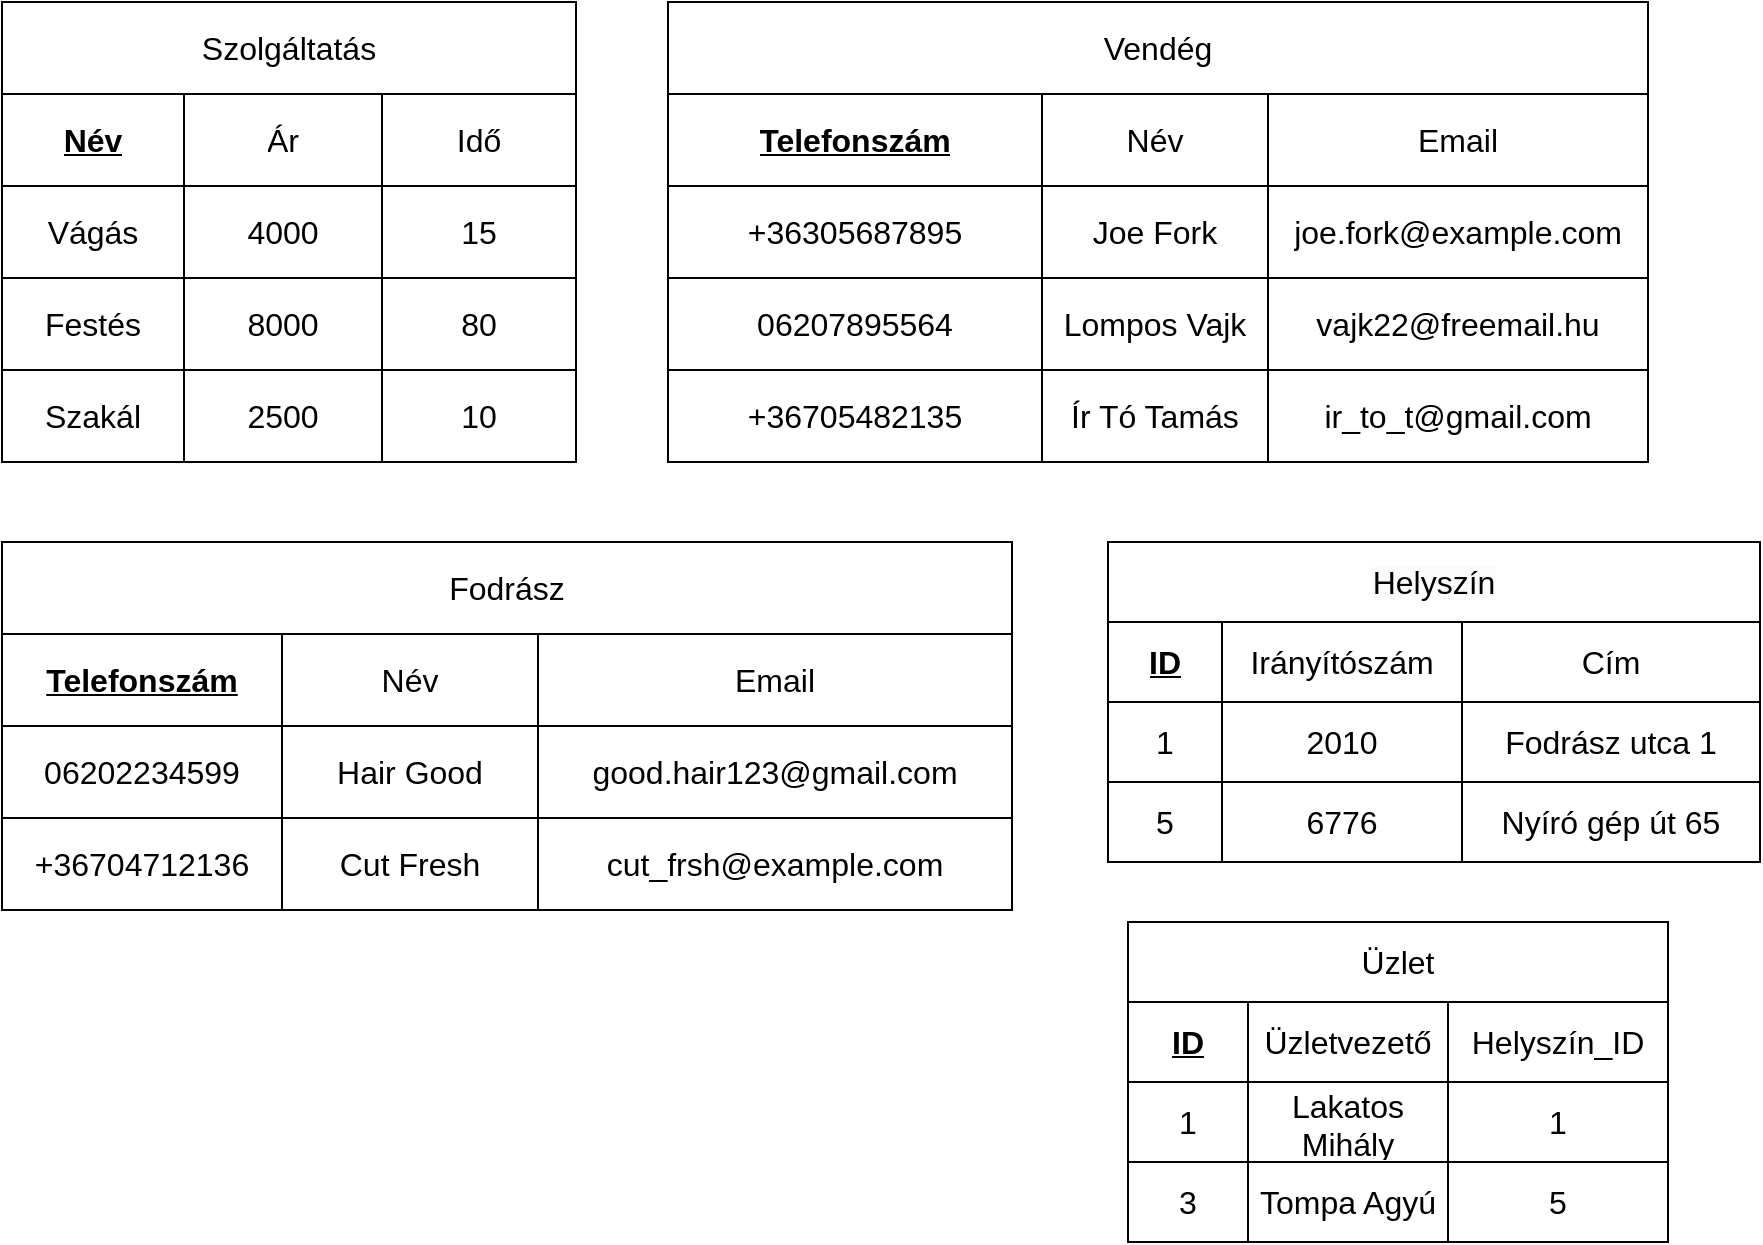 <mxfile version="24.0.1" type="device">
  <diagram name="1 oldal" id="RczQ_-MfBUpRN6ed8_ty">
    <mxGraphModel dx="1434" dy="780" grid="1" gridSize="10" guides="1" tooltips="1" connect="1" arrows="1" fold="1" page="1" pageScale="1" pageWidth="827" pageHeight="1169" math="0" shadow="0">
      <root>
        <mxCell id="0" />
        <mxCell id="1" parent="0" />
        <mxCell id="nFJQ3c0mDCB8GgsZPJFD-1" value="" style="shape=table;startSize=0;container=1;collapsible=0;childLayout=tableLayout;fontSize=16;" vertex="1" parent="1">
          <mxGeometry x="37" y="50" width="287" height="230" as="geometry" />
        </mxCell>
        <mxCell id="nFJQ3c0mDCB8GgsZPJFD-2" value="" style="shape=tableRow;horizontal=0;startSize=0;swimlaneHead=0;swimlaneBody=0;strokeColor=inherit;top=0;left=0;bottom=0;right=0;collapsible=0;dropTarget=0;fillColor=none;points=[[0,0.5],[1,0.5]];portConstraint=eastwest;fontSize=16;" vertex="1" parent="nFJQ3c0mDCB8GgsZPJFD-1">
          <mxGeometry width="287" height="46" as="geometry" />
        </mxCell>
        <mxCell id="nFJQ3c0mDCB8GgsZPJFD-3" value="Szolgáltatás" style="shape=partialRectangle;html=1;whiteSpace=wrap;connectable=0;strokeColor=inherit;overflow=hidden;fillColor=none;top=0;left=0;bottom=0;right=0;pointerEvents=1;fontSize=16;rowspan=1;colspan=3;" vertex="1" parent="nFJQ3c0mDCB8GgsZPJFD-2">
          <mxGeometry width="287" height="46" as="geometry">
            <mxRectangle width="91" height="46" as="alternateBounds" />
          </mxGeometry>
        </mxCell>
        <mxCell id="nFJQ3c0mDCB8GgsZPJFD-4" value="" style="shape=partialRectangle;html=1;whiteSpace=wrap;connectable=0;strokeColor=inherit;overflow=hidden;fillColor=none;top=0;left=0;bottom=0;right=0;pointerEvents=1;fontSize=16;" vertex="1" visible="0" parent="nFJQ3c0mDCB8GgsZPJFD-2">
          <mxGeometry x="91" width="99" height="46" as="geometry">
            <mxRectangle width="99" height="46" as="alternateBounds" />
          </mxGeometry>
        </mxCell>
        <mxCell id="nFJQ3c0mDCB8GgsZPJFD-5" value="" style="shape=partialRectangle;html=1;whiteSpace=wrap;connectable=0;strokeColor=inherit;overflow=hidden;fillColor=none;top=0;left=0;bottom=0;right=0;pointerEvents=1;fontSize=16;" vertex="1" visible="0" parent="nFJQ3c0mDCB8GgsZPJFD-2">
          <mxGeometry x="190" width="97" height="46" as="geometry">
            <mxRectangle width="97" height="46" as="alternateBounds" />
          </mxGeometry>
        </mxCell>
        <mxCell id="nFJQ3c0mDCB8GgsZPJFD-9" value="" style="shape=tableRow;horizontal=0;startSize=0;swimlaneHead=0;swimlaneBody=0;strokeColor=inherit;top=0;left=0;bottom=0;right=0;collapsible=0;dropTarget=0;fillColor=none;points=[[0,0.5],[1,0.5]];portConstraint=eastwest;fontSize=16;" vertex="1" parent="nFJQ3c0mDCB8GgsZPJFD-1">
          <mxGeometry y="46" width="287" height="46" as="geometry" />
        </mxCell>
        <mxCell id="nFJQ3c0mDCB8GgsZPJFD-10" value="&lt;b&gt;&lt;u&gt;Név&lt;/u&gt;&lt;/b&gt;" style="shape=partialRectangle;html=1;whiteSpace=wrap;connectable=0;strokeColor=inherit;overflow=hidden;fillColor=none;top=0;left=0;bottom=0;right=0;pointerEvents=1;fontSize=16;" vertex="1" parent="nFJQ3c0mDCB8GgsZPJFD-9">
          <mxGeometry width="91" height="46" as="geometry">
            <mxRectangle width="91" height="46" as="alternateBounds" />
          </mxGeometry>
        </mxCell>
        <mxCell id="nFJQ3c0mDCB8GgsZPJFD-11" value="Ár" style="shape=partialRectangle;html=1;whiteSpace=wrap;connectable=0;strokeColor=inherit;overflow=hidden;fillColor=none;top=0;left=0;bottom=0;right=0;pointerEvents=1;fontSize=16;" vertex="1" parent="nFJQ3c0mDCB8GgsZPJFD-9">
          <mxGeometry x="91" width="99" height="46" as="geometry">
            <mxRectangle width="99" height="46" as="alternateBounds" />
          </mxGeometry>
        </mxCell>
        <mxCell id="nFJQ3c0mDCB8GgsZPJFD-12" value="Idő" style="shape=partialRectangle;html=1;whiteSpace=wrap;connectable=0;strokeColor=inherit;overflow=hidden;fillColor=none;top=0;left=0;bottom=0;right=0;pointerEvents=1;fontSize=16;" vertex="1" parent="nFJQ3c0mDCB8GgsZPJFD-9">
          <mxGeometry x="190" width="97" height="46" as="geometry">
            <mxRectangle width="97" height="46" as="alternateBounds" />
          </mxGeometry>
        </mxCell>
        <mxCell id="nFJQ3c0mDCB8GgsZPJFD-16" value="" style="shape=tableRow;horizontal=0;startSize=0;swimlaneHead=0;swimlaneBody=0;strokeColor=inherit;top=0;left=0;bottom=0;right=0;collapsible=0;dropTarget=0;fillColor=none;points=[[0,0.5],[1,0.5]];portConstraint=eastwest;fontSize=16;" vertex="1" parent="nFJQ3c0mDCB8GgsZPJFD-1">
          <mxGeometry y="92" width="287" height="46" as="geometry" />
        </mxCell>
        <mxCell id="nFJQ3c0mDCB8GgsZPJFD-17" value="Vágás" style="shape=partialRectangle;html=1;whiteSpace=wrap;connectable=0;strokeColor=inherit;overflow=hidden;fillColor=none;top=0;left=0;bottom=0;right=0;pointerEvents=1;fontSize=16;" vertex="1" parent="nFJQ3c0mDCB8GgsZPJFD-16">
          <mxGeometry width="91" height="46" as="geometry">
            <mxRectangle width="91" height="46" as="alternateBounds" />
          </mxGeometry>
        </mxCell>
        <mxCell id="nFJQ3c0mDCB8GgsZPJFD-18" value="4000" style="shape=partialRectangle;html=1;whiteSpace=wrap;connectable=0;strokeColor=inherit;overflow=hidden;fillColor=none;top=0;left=0;bottom=0;right=0;pointerEvents=1;fontSize=16;" vertex="1" parent="nFJQ3c0mDCB8GgsZPJFD-16">
          <mxGeometry x="91" width="99" height="46" as="geometry">
            <mxRectangle width="99" height="46" as="alternateBounds" />
          </mxGeometry>
        </mxCell>
        <mxCell id="nFJQ3c0mDCB8GgsZPJFD-19" value="15" style="shape=partialRectangle;html=1;whiteSpace=wrap;connectable=0;strokeColor=inherit;overflow=hidden;fillColor=none;top=0;left=0;bottom=0;right=0;pointerEvents=1;fontSize=16;" vertex="1" parent="nFJQ3c0mDCB8GgsZPJFD-16">
          <mxGeometry x="190" width="97" height="46" as="geometry">
            <mxRectangle width="97" height="46" as="alternateBounds" />
          </mxGeometry>
        </mxCell>
        <mxCell id="nFJQ3c0mDCB8GgsZPJFD-23" style="shape=tableRow;horizontal=0;startSize=0;swimlaneHead=0;swimlaneBody=0;strokeColor=inherit;top=0;left=0;bottom=0;right=0;collapsible=0;dropTarget=0;fillColor=none;points=[[0,0.5],[1,0.5]];portConstraint=eastwest;fontSize=16;" vertex="1" parent="nFJQ3c0mDCB8GgsZPJFD-1">
          <mxGeometry y="138" width="287" height="46" as="geometry" />
        </mxCell>
        <mxCell id="nFJQ3c0mDCB8GgsZPJFD-24" value="Festés" style="shape=partialRectangle;html=1;whiteSpace=wrap;connectable=0;strokeColor=inherit;overflow=hidden;fillColor=none;top=0;left=0;bottom=0;right=0;pointerEvents=1;fontSize=16;" vertex="1" parent="nFJQ3c0mDCB8GgsZPJFD-23">
          <mxGeometry width="91" height="46" as="geometry">
            <mxRectangle width="91" height="46" as="alternateBounds" />
          </mxGeometry>
        </mxCell>
        <mxCell id="nFJQ3c0mDCB8GgsZPJFD-25" value="8000" style="shape=partialRectangle;html=1;whiteSpace=wrap;connectable=0;strokeColor=inherit;overflow=hidden;fillColor=none;top=0;left=0;bottom=0;right=0;pointerEvents=1;fontSize=16;" vertex="1" parent="nFJQ3c0mDCB8GgsZPJFD-23">
          <mxGeometry x="91" width="99" height="46" as="geometry">
            <mxRectangle width="99" height="46" as="alternateBounds" />
          </mxGeometry>
        </mxCell>
        <mxCell id="nFJQ3c0mDCB8GgsZPJFD-26" value="80" style="shape=partialRectangle;html=1;whiteSpace=wrap;connectable=0;strokeColor=inherit;overflow=hidden;fillColor=none;top=0;left=0;bottom=0;right=0;pointerEvents=1;fontSize=16;" vertex="1" parent="nFJQ3c0mDCB8GgsZPJFD-23">
          <mxGeometry x="190" width="97" height="46" as="geometry">
            <mxRectangle width="97" height="46" as="alternateBounds" />
          </mxGeometry>
        </mxCell>
        <mxCell id="nFJQ3c0mDCB8GgsZPJFD-30" style="shape=tableRow;horizontal=0;startSize=0;swimlaneHead=0;swimlaneBody=0;strokeColor=inherit;top=0;left=0;bottom=0;right=0;collapsible=0;dropTarget=0;fillColor=none;points=[[0,0.5],[1,0.5]];portConstraint=eastwest;fontSize=16;" vertex="1" parent="nFJQ3c0mDCB8GgsZPJFD-1">
          <mxGeometry y="184" width="287" height="46" as="geometry" />
        </mxCell>
        <mxCell id="nFJQ3c0mDCB8GgsZPJFD-31" value="Szakál" style="shape=partialRectangle;html=1;whiteSpace=wrap;connectable=0;strokeColor=inherit;overflow=hidden;fillColor=none;top=0;left=0;bottom=0;right=0;pointerEvents=1;fontSize=16;" vertex="1" parent="nFJQ3c0mDCB8GgsZPJFD-30">
          <mxGeometry width="91" height="46" as="geometry">
            <mxRectangle width="91" height="46" as="alternateBounds" />
          </mxGeometry>
        </mxCell>
        <mxCell id="nFJQ3c0mDCB8GgsZPJFD-32" value="2500" style="shape=partialRectangle;html=1;whiteSpace=wrap;connectable=0;strokeColor=inherit;overflow=hidden;fillColor=none;top=0;left=0;bottom=0;right=0;pointerEvents=1;fontSize=16;" vertex="1" parent="nFJQ3c0mDCB8GgsZPJFD-30">
          <mxGeometry x="91" width="99" height="46" as="geometry">
            <mxRectangle width="99" height="46" as="alternateBounds" />
          </mxGeometry>
        </mxCell>
        <mxCell id="nFJQ3c0mDCB8GgsZPJFD-33" value="10" style="shape=partialRectangle;html=1;whiteSpace=wrap;connectable=0;strokeColor=inherit;overflow=hidden;fillColor=none;top=0;left=0;bottom=0;right=0;pointerEvents=1;fontSize=16;" vertex="1" parent="nFJQ3c0mDCB8GgsZPJFD-30">
          <mxGeometry x="190" width="97" height="46" as="geometry">
            <mxRectangle width="97" height="46" as="alternateBounds" />
          </mxGeometry>
        </mxCell>
        <mxCell id="nFJQ3c0mDCB8GgsZPJFD-37" value="" style="shape=table;startSize=0;container=1;collapsible=0;childLayout=tableLayout;fontSize=16;" vertex="1" parent="1">
          <mxGeometry x="37" y="320" width="505" height="184" as="geometry" />
        </mxCell>
        <mxCell id="nFJQ3c0mDCB8GgsZPJFD-38" value="" style="shape=tableRow;horizontal=0;startSize=0;swimlaneHead=0;swimlaneBody=0;strokeColor=inherit;top=0;left=0;bottom=0;right=0;collapsible=0;dropTarget=0;fillColor=none;points=[[0,0.5],[1,0.5]];portConstraint=eastwest;fontSize=16;" vertex="1" parent="nFJQ3c0mDCB8GgsZPJFD-37">
          <mxGeometry width="505" height="46" as="geometry" />
        </mxCell>
        <mxCell id="nFJQ3c0mDCB8GgsZPJFD-39" value="Fodrász" style="shape=partialRectangle;html=1;whiteSpace=wrap;connectable=0;strokeColor=inherit;overflow=hidden;fillColor=none;top=0;left=0;bottom=0;right=0;pointerEvents=1;fontSize=16;rowspan=1;colspan=3;" vertex="1" parent="nFJQ3c0mDCB8GgsZPJFD-38">
          <mxGeometry width="505" height="46" as="geometry">
            <mxRectangle width="140" height="46" as="alternateBounds" />
          </mxGeometry>
        </mxCell>
        <mxCell id="nFJQ3c0mDCB8GgsZPJFD-40" value="" style="shape=partialRectangle;html=1;whiteSpace=wrap;connectable=0;strokeColor=inherit;overflow=hidden;fillColor=none;top=0;left=0;bottom=0;right=0;pointerEvents=1;fontSize=16;" vertex="1" visible="0" parent="nFJQ3c0mDCB8GgsZPJFD-38">
          <mxGeometry x="140" width="128" height="46" as="geometry">
            <mxRectangle width="128" height="46" as="alternateBounds" />
          </mxGeometry>
        </mxCell>
        <mxCell id="nFJQ3c0mDCB8GgsZPJFD-41" value="" style="shape=partialRectangle;html=1;whiteSpace=wrap;connectable=0;strokeColor=inherit;overflow=hidden;fillColor=none;top=0;left=0;bottom=0;right=0;pointerEvents=1;fontSize=16;" vertex="1" visible="0" parent="nFJQ3c0mDCB8GgsZPJFD-38">
          <mxGeometry x="268" width="237" height="46" as="geometry">
            <mxRectangle width="237" height="46" as="alternateBounds" />
          </mxGeometry>
        </mxCell>
        <mxCell id="nFJQ3c0mDCB8GgsZPJFD-47" value="" style="shape=tableRow;horizontal=0;startSize=0;swimlaneHead=0;swimlaneBody=0;strokeColor=inherit;top=0;left=0;bottom=0;right=0;collapsible=0;dropTarget=0;fillColor=none;points=[[0,0.5],[1,0.5]];portConstraint=eastwest;fontSize=16;" vertex="1" parent="nFJQ3c0mDCB8GgsZPJFD-37">
          <mxGeometry y="46" width="505" height="46" as="geometry" />
        </mxCell>
        <mxCell id="nFJQ3c0mDCB8GgsZPJFD-48" value="&lt;b&gt;&lt;u&gt;Telefonszám&lt;/u&gt;&lt;/b&gt;" style="shape=partialRectangle;html=1;whiteSpace=wrap;connectable=0;strokeColor=inherit;overflow=hidden;fillColor=none;top=0;left=0;bottom=0;right=0;pointerEvents=1;fontSize=16;" vertex="1" parent="nFJQ3c0mDCB8GgsZPJFD-47">
          <mxGeometry width="140" height="46" as="geometry">
            <mxRectangle width="140" height="46" as="alternateBounds" />
          </mxGeometry>
        </mxCell>
        <mxCell id="nFJQ3c0mDCB8GgsZPJFD-49" value="Név" style="shape=partialRectangle;html=1;whiteSpace=wrap;connectable=0;strokeColor=inherit;overflow=hidden;fillColor=none;top=0;left=0;bottom=0;right=0;pointerEvents=1;fontSize=16;" vertex="1" parent="nFJQ3c0mDCB8GgsZPJFD-47">
          <mxGeometry x="140" width="128" height="46" as="geometry">
            <mxRectangle width="128" height="46" as="alternateBounds" />
          </mxGeometry>
        </mxCell>
        <mxCell id="nFJQ3c0mDCB8GgsZPJFD-50" value="Email" style="shape=partialRectangle;html=1;whiteSpace=wrap;connectable=0;strokeColor=inherit;overflow=hidden;fillColor=none;top=0;left=0;bottom=0;right=0;pointerEvents=1;fontSize=16;" vertex="1" parent="nFJQ3c0mDCB8GgsZPJFD-47">
          <mxGeometry x="268" width="237" height="46" as="geometry">
            <mxRectangle width="237" height="46" as="alternateBounds" />
          </mxGeometry>
        </mxCell>
        <mxCell id="nFJQ3c0mDCB8GgsZPJFD-56" value="" style="shape=tableRow;horizontal=0;startSize=0;swimlaneHead=0;swimlaneBody=0;strokeColor=inherit;top=0;left=0;bottom=0;right=0;collapsible=0;dropTarget=0;fillColor=none;points=[[0,0.5],[1,0.5]];portConstraint=eastwest;fontSize=16;" vertex="1" parent="nFJQ3c0mDCB8GgsZPJFD-37">
          <mxGeometry y="92" width="505" height="46" as="geometry" />
        </mxCell>
        <mxCell id="nFJQ3c0mDCB8GgsZPJFD-57" value="06202234599" style="shape=partialRectangle;html=1;whiteSpace=wrap;connectable=0;strokeColor=inherit;overflow=hidden;fillColor=none;top=0;left=0;bottom=0;right=0;pointerEvents=1;fontSize=16;" vertex="1" parent="nFJQ3c0mDCB8GgsZPJFD-56">
          <mxGeometry width="140" height="46" as="geometry">
            <mxRectangle width="140" height="46" as="alternateBounds" />
          </mxGeometry>
        </mxCell>
        <mxCell id="nFJQ3c0mDCB8GgsZPJFD-58" value="Hair Good" style="shape=partialRectangle;html=1;whiteSpace=wrap;connectable=0;strokeColor=inherit;overflow=hidden;fillColor=none;top=0;left=0;bottom=0;right=0;pointerEvents=1;fontSize=16;" vertex="1" parent="nFJQ3c0mDCB8GgsZPJFD-56">
          <mxGeometry x="140" width="128" height="46" as="geometry">
            <mxRectangle width="128" height="46" as="alternateBounds" />
          </mxGeometry>
        </mxCell>
        <mxCell id="nFJQ3c0mDCB8GgsZPJFD-59" value="good.hair123@gmail.com" style="shape=partialRectangle;html=1;whiteSpace=wrap;connectable=0;strokeColor=inherit;overflow=hidden;fillColor=none;top=0;left=0;bottom=0;right=0;pointerEvents=1;fontSize=16;" vertex="1" parent="nFJQ3c0mDCB8GgsZPJFD-56">
          <mxGeometry x="268" width="237" height="46" as="geometry">
            <mxRectangle width="237" height="46" as="alternateBounds" />
          </mxGeometry>
        </mxCell>
        <mxCell id="nFJQ3c0mDCB8GgsZPJFD-65" style="shape=tableRow;horizontal=0;startSize=0;swimlaneHead=0;swimlaneBody=0;strokeColor=inherit;top=0;left=0;bottom=0;right=0;collapsible=0;dropTarget=0;fillColor=none;points=[[0,0.5],[1,0.5]];portConstraint=eastwest;fontSize=16;" vertex="1" parent="nFJQ3c0mDCB8GgsZPJFD-37">
          <mxGeometry y="138" width="505" height="46" as="geometry" />
        </mxCell>
        <mxCell id="nFJQ3c0mDCB8GgsZPJFD-66" value="+36704712136" style="shape=partialRectangle;html=1;whiteSpace=wrap;connectable=0;strokeColor=inherit;overflow=hidden;fillColor=none;top=0;left=0;bottom=0;right=0;pointerEvents=1;fontSize=16;" vertex="1" parent="nFJQ3c0mDCB8GgsZPJFD-65">
          <mxGeometry width="140" height="46" as="geometry">
            <mxRectangle width="140" height="46" as="alternateBounds" />
          </mxGeometry>
        </mxCell>
        <mxCell id="nFJQ3c0mDCB8GgsZPJFD-67" value="Cut Fresh" style="shape=partialRectangle;html=1;whiteSpace=wrap;connectable=0;strokeColor=inherit;overflow=hidden;fillColor=none;top=0;left=0;bottom=0;right=0;pointerEvents=1;fontSize=16;" vertex="1" parent="nFJQ3c0mDCB8GgsZPJFD-65">
          <mxGeometry x="140" width="128" height="46" as="geometry">
            <mxRectangle width="128" height="46" as="alternateBounds" />
          </mxGeometry>
        </mxCell>
        <mxCell id="nFJQ3c0mDCB8GgsZPJFD-68" value="cut_frsh@example.com" style="shape=partialRectangle;html=1;whiteSpace=wrap;connectable=0;strokeColor=inherit;overflow=hidden;fillColor=none;top=0;left=0;bottom=0;right=0;pointerEvents=1;fontSize=16;" vertex="1" parent="nFJQ3c0mDCB8GgsZPJFD-65">
          <mxGeometry x="268" width="237" height="46" as="geometry">
            <mxRectangle width="237" height="46" as="alternateBounds" />
          </mxGeometry>
        </mxCell>
        <mxCell id="nFJQ3c0mDCB8GgsZPJFD-83" value="" style="shape=table;startSize=0;container=1;collapsible=0;childLayout=tableLayout;fontSize=16;" vertex="1" parent="1">
          <mxGeometry x="370" y="50" width="490" height="230" as="geometry" />
        </mxCell>
        <mxCell id="nFJQ3c0mDCB8GgsZPJFD-84" value="" style="shape=tableRow;horizontal=0;startSize=0;swimlaneHead=0;swimlaneBody=0;strokeColor=inherit;top=0;left=0;bottom=0;right=0;collapsible=0;dropTarget=0;fillColor=none;points=[[0,0.5],[1,0.5]];portConstraint=eastwest;fontSize=16;" vertex="1" parent="nFJQ3c0mDCB8GgsZPJFD-83">
          <mxGeometry width="490" height="46" as="geometry" />
        </mxCell>
        <mxCell id="nFJQ3c0mDCB8GgsZPJFD-85" value="Vendég" style="shape=partialRectangle;html=1;whiteSpace=wrap;connectable=0;strokeColor=inherit;overflow=hidden;fillColor=none;top=0;left=0;bottom=0;right=0;pointerEvents=1;fontSize=16;rowspan=1;colspan=3;" vertex="1" parent="nFJQ3c0mDCB8GgsZPJFD-84">
          <mxGeometry width="490" height="46" as="geometry">
            <mxRectangle width="187" height="46" as="alternateBounds" />
          </mxGeometry>
        </mxCell>
        <mxCell id="nFJQ3c0mDCB8GgsZPJFD-86" value="" style="shape=partialRectangle;html=1;whiteSpace=wrap;connectable=0;strokeColor=inherit;overflow=hidden;fillColor=none;top=0;left=0;bottom=0;right=0;pointerEvents=1;fontSize=16;" vertex="1" visible="0" parent="nFJQ3c0mDCB8GgsZPJFD-84">
          <mxGeometry x="187" width="113" height="46" as="geometry">
            <mxRectangle width="113" height="46" as="alternateBounds" />
          </mxGeometry>
        </mxCell>
        <mxCell id="nFJQ3c0mDCB8GgsZPJFD-87" value="" style="shape=partialRectangle;html=1;whiteSpace=wrap;connectable=0;strokeColor=inherit;overflow=hidden;fillColor=none;top=0;left=0;bottom=0;right=0;pointerEvents=1;fontSize=16;" vertex="1" visible="0" parent="nFJQ3c0mDCB8GgsZPJFD-84">
          <mxGeometry x="300" width="190" height="46" as="geometry">
            <mxRectangle width="190" height="46" as="alternateBounds" />
          </mxGeometry>
        </mxCell>
        <mxCell id="nFJQ3c0mDCB8GgsZPJFD-88" value="" style="shape=tableRow;horizontal=0;startSize=0;swimlaneHead=0;swimlaneBody=0;strokeColor=inherit;top=0;left=0;bottom=0;right=0;collapsible=0;dropTarget=0;fillColor=none;points=[[0,0.5],[1,0.5]];portConstraint=eastwest;fontSize=16;" vertex="1" parent="nFJQ3c0mDCB8GgsZPJFD-83">
          <mxGeometry y="46" width="490" height="46" as="geometry" />
        </mxCell>
        <mxCell id="nFJQ3c0mDCB8GgsZPJFD-89" value="&lt;b&gt;&lt;u&gt;Telefonszám&lt;/u&gt;&lt;/b&gt;" style="shape=partialRectangle;html=1;whiteSpace=wrap;connectable=0;strokeColor=inherit;overflow=hidden;fillColor=none;top=0;left=0;bottom=0;right=0;pointerEvents=1;fontSize=16;" vertex="1" parent="nFJQ3c0mDCB8GgsZPJFD-88">
          <mxGeometry width="187" height="46" as="geometry">
            <mxRectangle width="187" height="46" as="alternateBounds" />
          </mxGeometry>
        </mxCell>
        <mxCell id="nFJQ3c0mDCB8GgsZPJFD-90" value="Név" style="shape=partialRectangle;html=1;whiteSpace=wrap;connectable=0;strokeColor=inherit;overflow=hidden;fillColor=none;top=0;left=0;bottom=0;right=0;pointerEvents=1;fontSize=16;" vertex="1" parent="nFJQ3c0mDCB8GgsZPJFD-88">
          <mxGeometry x="187" width="113" height="46" as="geometry">
            <mxRectangle width="113" height="46" as="alternateBounds" />
          </mxGeometry>
        </mxCell>
        <mxCell id="nFJQ3c0mDCB8GgsZPJFD-91" value="Email" style="shape=partialRectangle;html=1;whiteSpace=wrap;connectable=0;strokeColor=inherit;overflow=hidden;fillColor=none;top=0;left=0;bottom=0;right=0;pointerEvents=1;fontSize=16;" vertex="1" parent="nFJQ3c0mDCB8GgsZPJFD-88">
          <mxGeometry x="300" width="190" height="46" as="geometry">
            <mxRectangle width="190" height="46" as="alternateBounds" />
          </mxGeometry>
        </mxCell>
        <mxCell id="nFJQ3c0mDCB8GgsZPJFD-92" value="" style="shape=tableRow;horizontal=0;startSize=0;swimlaneHead=0;swimlaneBody=0;strokeColor=inherit;top=0;left=0;bottom=0;right=0;collapsible=0;dropTarget=0;fillColor=none;points=[[0,0.5],[1,0.5]];portConstraint=eastwest;fontSize=16;" vertex="1" parent="nFJQ3c0mDCB8GgsZPJFD-83">
          <mxGeometry y="92" width="490" height="46" as="geometry" />
        </mxCell>
        <mxCell id="nFJQ3c0mDCB8GgsZPJFD-93" value="+36305687895" style="shape=partialRectangle;html=1;whiteSpace=wrap;connectable=0;strokeColor=inherit;overflow=hidden;fillColor=none;top=0;left=0;bottom=0;right=0;pointerEvents=1;fontSize=16;" vertex="1" parent="nFJQ3c0mDCB8GgsZPJFD-92">
          <mxGeometry width="187" height="46" as="geometry">
            <mxRectangle width="187" height="46" as="alternateBounds" />
          </mxGeometry>
        </mxCell>
        <mxCell id="nFJQ3c0mDCB8GgsZPJFD-94" value="Joe Fork" style="shape=partialRectangle;html=1;whiteSpace=wrap;connectable=0;strokeColor=inherit;overflow=hidden;fillColor=none;top=0;left=0;bottom=0;right=0;pointerEvents=1;fontSize=16;" vertex="1" parent="nFJQ3c0mDCB8GgsZPJFD-92">
          <mxGeometry x="187" width="113" height="46" as="geometry">
            <mxRectangle width="113" height="46" as="alternateBounds" />
          </mxGeometry>
        </mxCell>
        <mxCell id="nFJQ3c0mDCB8GgsZPJFD-95" value="joe.fork@example.com" style="shape=partialRectangle;html=1;whiteSpace=wrap;connectable=0;strokeColor=inherit;overflow=hidden;fillColor=none;top=0;left=0;bottom=0;right=0;pointerEvents=1;fontSize=16;" vertex="1" parent="nFJQ3c0mDCB8GgsZPJFD-92">
          <mxGeometry x="300" width="190" height="46" as="geometry">
            <mxRectangle width="190" height="46" as="alternateBounds" />
          </mxGeometry>
        </mxCell>
        <mxCell id="nFJQ3c0mDCB8GgsZPJFD-96" style="shape=tableRow;horizontal=0;startSize=0;swimlaneHead=0;swimlaneBody=0;strokeColor=inherit;top=0;left=0;bottom=0;right=0;collapsible=0;dropTarget=0;fillColor=none;points=[[0,0.5],[1,0.5]];portConstraint=eastwest;fontSize=16;" vertex="1" parent="nFJQ3c0mDCB8GgsZPJFD-83">
          <mxGeometry y="138" width="490" height="46" as="geometry" />
        </mxCell>
        <mxCell id="nFJQ3c0mDCB8GgsZPJFD-97" value="06207895564" style="shape=partialRectangle;html=1;whiteSpace=wrap;connectable=0;strokeColor=inherit;overflow=hidden;fillColor=none;top=0;left=0;bottom=0;right=0;pointerEvents=1;fontSize=16;" vertex="1" parent="nFJQ3c0mDCB8GgsZPJFD-96">
          <mxGeometry width="187" height="46" as="geometry">
            <mxRectangle width="187" height="46" as="alternateBounds" />
          </mxGeometry>
        </mxCell>
        <mxCell id="nFJQ3c0mDCB8GgsZPJFD-98" value="Lompos Vajk" style="shape=partialRectangle;html=1;whiteSpace=wrap;connectable=0;strokeColor=inherit;overflow=hidden;fillColor=none;top=0;left=0;bottom=0;right=0;pointerEvents=1;fontSize=16;" vertex="1" parent="nFJQ3c0mDCB8GgsZPJFD-96">
          <mxGeometry x="187" width="113" height="46" as="geometry">
            <mxRectangle width="113" height="46" as="alternateBounds" />
          </mxGeometry>
        </mxCell>
        <mxCell id="nFJQ3c0mDCB8GgsZPJFD-99" value="vajk22@freemail.hu" style="shape=partialRectangle;html=1;whiteSpace=wrap;connectable=0;strokeColor=inherit;overflow=hidden;fillColor=none;top=0;left=0;bottom=0;right=0;pointerEvents=1;fontSize=16;" vertex="1" parent="nFJQ3c0mDCB8GgsZPJFD-96">
          <mxGeometry x="300" width="190" height="46" as="geometry">
            <mxRectangle width="190" height="46" as="alternateBounds" />
          </mxGeometry>
        </mxCell>
        <mxCell id="nFJQ3c0mDCB8GgsZPJFD-100" style="shape=tableRow;horizontal=0;startSize=0;swimlaneHead=0;swimlaneBody=0;strokeColor=inherit;top=0;left=0;bottom=0;right=0;collapsible=0;dropTarget=0;fillColor=none;points=[[0,0.5],[1,0.5]];portConstraint=eastwest;fontSize=16;" vertex="1" parent="nFJQ3c0mDCB8GgsZPJFD-83">
          <mxGeometry y="184" width="490" height="46" as="geometry" />
        </mxCell>
        <mxCell id="nFJQ3c0mDCB8GgsZPJFD-101" value="+36705482135" style="shape=partialRectangle;html=1;whiteSpace=wrap;connectable=0;strokeColor=inherit;overflow=hidden;fillColor=none;top=0;left=0;bottom=0;right=0;pointerEvents=1;fontSize=16;" vertex="1" parent="nFJQ3c0mDCB8GgsZPJFD-100">
          <mxGeometry width="187" height="46" as="geometry">
            <mxRectangle width="187" height="46" as="alternateBounds" />
          </mxGeometry>
        </mxCell>
        <mxCell id="nFJQ3c0mDCB8GgsZPJFD-102" value="Ír Tó Tamás" style="shape=partialRectangle;html=1;whiteSpace=wrap;connectable=0;strokeColor=inherit;overflow=hidden;fillColor=none;top=0;left=0;bottom=0;right=0;pointerEvents=1;fontSize=16;" vertex="1" parent="nFJQ3c0mDCB8GgsZPJFD-100">
          <mxGeometry x="187" width="113" height="46" as="geometry">
            <mxRectangle width="113" height="46" as="alternateBounds" />
          </mxGeometry>
        </mxCell>
        <mxCell id="nFJQ3c0mDCB8GgsZPJFD-103" value="ir_to_t@gmail.com" style="shape=partialRectangle;html=1;whiteSpace=wrap;connectable=0;strokeColor=inherit;overflow=hidden;fillColor=none;top=0;left=0;bottom=0;right=0;pointerEvents=1;fontSize=16;" vertex="1" parent="nFJQ3c0mDCB8GgsZPJFD-100">
          <mxGeometry x="300" width="190" height="46" as="geometry">
            <mxRectangle width="190" height="46" as="alternateBounds" />
          </mxGeometry>
        </mxCell>
        <mxCell id="nFJQ3c0mDCB8GgsZPJFD-104" value="" style="shape=table;startSize=0;container=1;collapsible=0;childLayout=tableLayout;fontSize=16;" vertex="1" parent="1">
          <mxGeometry x="590" y="320" width="326" height="160" as="geometry" />
        </mxCell>
        <mxCell id="nFJQ3c0mDCB8GgsZPJFD-105" value="" style="shape=tableRow;horizontal=0;startSize=0;swimlaneHead=0;swimlaneBody=0;strokeColor=inherit;top=0;left=0;bottom=0;right=0;collapsible=0;dropTarget=0;fillColor=none;points=[[0,0.5],[1,0.5]];portConstraint=eastwest;fontSize=16;" vertex="1" parent="nFJQ3c0mDCB8GgsZPJFD-104">
          <mxGeometry width="326" height="40" as="geometry" />
        </mxCell>
        <mxCell id="nFJQ3c0mDCB8GgsZPJFD-106" value="&lt;span style=&quot;color: rgb(0, 0, 0); font-family: Helvetica; font-size: 16px; font-style: normal; font-variant-ligatures: normal; font-variant-caps: normal; font-weight: 400; letter-spacing: normal; orphans: 2; text-align: center; text-indent: 0px; text-transform: none; widows: 2; word-spacing: 0px; -webkit-text-stroke-width: 0px; white-space: normal; background-color: rgb(251, 251, 251); text-decoration-thickness: initial; text-decoration-style: initial; text-decoration-color: initial; display: inline !important; float: none;&quot;&gt;Helyszín&lt;/span&gt;" style="shape=partialRectangle;html=1;whiteSpace=wrap;connectable=0;strokeColor=inherit;overflow=hidden;fillColor=none;top=0;left=0;bottom=0;right=0;pointerEvents=1;fontSize=16;rowspan=1;colspan=3;" vertex="1" parent="nFJQ3c0mDCB8GgsZPJFD-105">
          <mxGeometry width="326" height="40" as="geometry">
            <mxRectangle width="57" height="40" as="alternateBounds" />
          </mxGeometry>
        </mxCell>
        <mxCell id="nFJQ3c0mDCB8GgsZPJFD-107" value="" style="shape=partialRectangle;html=1;whiteSpace=wrap;connectable=0;strokeColor=inherit;overflow=hidden;fillColor=none;top=0;left=0;bottom=0;right=0;pointerEvents=1;fontSize=16;" vertex="1" visible="0" parent="nFJQ3c0mDCB8GgsZPJFD-105">
          <mxGeometry x="57" width="120" height="40" as="geometry">
            <mxRectangle width="120" height="40" as="alternateBounds" />
          </mxGeometry>
        </mxCell>
        <mxCell id="nFJQ3c0mDCB8GgsZPJFD-108" value="" style="shape=partialRectangle;html=1;whiteSpace=wrap;connectable=0;strokeColor=inherit;overflow=hidden;fillColor=none;top=0;left=0;bottom=0;right=0;pointerEvents=1;fontSize=16;" vertex="1" visible="0" parent="nFJQ3c0mDCB8GgsZPJFD-105">
          <mxGeometry x="177" width="149" height="40" as="geometry">
            <mxRectangle width="149" height="40" as="alternateBounds" />
          </mxGeometry>
        </mxCell>
        <mxCell id="nFJQ3c0mDCB8GgsZPJFD-109" value="" style="shape=tableRow;horizontal=0;startSize=0;swimlaneHead=0;swimlaneBody=0;strokeColor=inherit;top=0;left=0;bottom=0;right=0;collapsible=0;dropTarget=0;fillColor=none;points=[[0,0.5],[1,0.5]];portConstraint=eastwest;fontSize=16;" vertex="1" parent="nFJQ3c0mDCB8GgsZPJFD-104">
          <mxGeometry y="40" width="326" height="40" as="geometry" />
        </mxCell>
        <mxCell id="nFJQ3c0mDCB8GgsZPJFD-110" value="&lt;b&gt;&lt;u&gt;ID&lt;/u&gt;&lt;/b&gt;" style="shape=partialRectangle;html=1;whiteSpace=wrap;connectable=0;strokeColor=inherit;overflow=hidden;fillColor=none;top=0;left=0;bottom=0;right=0;pointerEvents=1;fontSize=16;" vertex="1" parent="nFJQ3c0mDCB8GgsZPJFD-109">
          <mxGeometry width="57" height="40" as="geometry">
            <mxRectangle width="57" height="40" as="alternateBounds" />
          </mxGeometry>
        </mxCell>
        <mxCell id="nFJQ3c0mDCB8GgsZPJFD-111" value="Irányítószám" style="shape=partialRectangle;html=1;whiteSpace=wrap;connectable=0;strokeColor=inherit;overflow=hidden;fillColor=none;top=0;left=0;bottom=0;right=0;pointerEvents=1;fontSize=16;" vertex="1" parent="nFJQ3c0mDCB8GgsZPJFD-109">
          <mxGeometry x="57" width="120" height="40" as="geometry">
            <mxRectangle width="120" height="40" as="alternateBounds" />
          </mxGeometry>
        </mxCell>
        <mxCell id="nFJQ3c0mDCB8GgsZPJFD-112" value="Cím" style="shape=partialRectangle;html=1;whiteSpace=wrap;connectable=0;strokeColor=inherit;overflow=hidden;fillColor=none;top=0;left=0;bottom=0;right=0;pointerEvents=1;fontSize=16;" vertex="1" parent="nFJQ3c0mDCB8GgsZPJFD-109">
          <mxGeometry x="177" width="149" height="40" as="geometry">
            <mxRectangle width="149" height="40" as="alternateBounds" />
          </mxGeometry>
        </mxCell>
        <mxCell id="nFJQ3c0mDCB8GgsZPJFD-117" style="shape=tableRow;horizontal=0;startSize=0;swimlaneHead=0;swimlaneBody=0;strokeColor=inherit;top=0;left=0;bottom=0;right=0;collapsible=0;dropTarget=0;fillColor=none;points=[[0,0.5],[1,0.5]];portConstraint=eastwest;fontSize=16;" vertex="1" parent="nFJQ3c0mDCB8GgsZPJFD-104">
          <mxGeometry y="80" width="326" height="40" as="geometry" />
        </mxCell>
        <mxCell id="nFJQ3c0mDCB8GgsZPJFD-118" value="1" style="shape=partialRectangle;html=1;whiteSpace=wrap;connectable=0;strokeColor=inherit;overflow=hidden;fillColor=none;top=0;left=0;bottom=0;right=0;pointerEvents=1;fontSize=16;" vertex="1" parent="nFJQ3c0mDCB8GgsZPJFD-117">
          <mxGeometry width="57" height="40" as="geometry">
            <mxRectangle width="57" height="40" as="alternateBounds" />
          </mxGeometry>
        </mxCell>
        <mxCell id="nFJQ3c0mDCB8GgsZPJFD-119" value="2010" style="shape=partialRectangle;html=1;whiteSpace=wrap;connectable=0;strokeColor=inherit;overflow=hidden;fillColor=none;top=0;left=0;bottom=0;right=0;pointerEvents=1;fontSize=16;" vertex="1" parent="nFJQ3c0mDCB8GgsZPJFD-117">
          <mxGeometry x="57" width="120" height="40" as="geometry">
            <mxRectangle width="120" height="40" as="alternateBounds" />
          </mxGeometry>
        </mxCell>
        <mxCell id="nFJQ3c0mDCB8GgsZPJFD-120" value="Fodrász utca 1" style="shape=partialRectangle;html=1;whiteSpace=wrap;connectable=0;strokeColor=inherit;overflow=hidden;fillColor=none;top=0;left=0;bottom=0;right=0;pointerEvents=1;fontSize=16;" vertex="1" parent="nFJQ3c0mDCB8GgsZPJFD-117">
          <mxGeometry x="177" width="149" height="40" as="geometry">
            <mxRectangle width="149" height="40" as="alternateBounds" />
          </mxGeometry>
        </mxCell>
        <mxCell id="nFJQ3c0mDCB8GgsZPJFD-121" style="shape=tableRow;horizontal=0;startSize=0;swimlaneHead=0;swimlaneBody=0;strokeColor=inherit;top=0;left=0;bottom=0;right=0;collapsible=0;dropTarget=0;fillColor=none;points=[[0,0.5],[1,0.5]];portConstraint=eastwest;fontSize=16;" vertex="1" parent="nFJQ3c0mDCB8GgsZPJFD-104">
          <mxGeometry y="120" width="326" height="40" as="geometry" />
        </mxCell>
        <mxCell id="nFJQ3c0mDCB8GgsZPJFD-122" value="5" style="shape=partialRectangle;html=1;whiteSpace=wrap;connectable=0;strokeColor=inherit;overflow=hidden;fillColor=none;top=0;left=0;bottom=0;right=0;pointerEvents=1;fontSize=16;" vertex="1" parent="nFJQ3c0mDCB8GgsZPJFD-121">
          <mxGeometry width="57" height="40" as="geometry">
            <mxRectangle width="57" height="40" as="alternateBounds" />
          </mxGeometry>
        </mxCell>
        <mxCell id="nFJQ3c0mDCB8GgsZPJFD-123" value="6776" style="shape=partialRectangle;html=1;whiteSpace=wrap;connectable=0;strokeColor=inherit;overflow=hidden;fillColor=none;top=0;left=0;bottom=0;right=0;pointerEvents=1;fontSize=16;" vertex="1" parent="nFJQ3c0mDCB8GgsZPJFD-121">
          <mxGeometry x="57" width="120" height="40" as="geometry">
            <mxRectangle width="120" height="40" as="alternateBounds" />
          </mxGeometry>
        </mxCell>
        <mxCell id="nFJQ3c0mDCB8GgsZPJFD-124" value="Nyíró gép út 65" style="shape=partialRectangle;html=1;whiteSpace=wrap;connectable=0;strokeColor=inherit;overflow=hidden;fillColor=none;top=0;left=0;bottom=0;right=0;pointerEvents=1;fontSize=16;" vertex="1" parent="nFJQ3c0mDCB8GgsZPJFD-121">
          <mxGeometry x="177" width="149" height="40" as="geometry">
            <mxRectangle width="149" height="40" as="alternateBounds" />
          </mxGeometry>
        </mxCell>
        <mxCell id="nFJQ3c0mDCB8GgsZPJFD-125" value="" style="shape=table;startSize=0;container=1;collapsible=0;childLayout=tableLayout;fontSize=16;" vertex="1" parent="1">
          <mxGeometry x="600" y="510" width="270" height="160" as="geometry" />
        </mxCell>
        <mxCell id="nFJQ3c0mDCB8GgsZPJFD-126" value="" style="shape=tableRow;horizontal=0;startSize=0;swimlaneHead=0;swimlaneBody=0;strokeColor=inherit;top=0;left=0;bottom=0;right=0;collapsible=0;dropTarget=0;fillColor=none;points=[[0,0.5],[1,0.5]];portConstraint=eastwest;fontSize=16;" vertex="1" parent="nFJQ3c0mDCB8GgsZPJFD-125">
          <mxGeometry width="270" height="40" as="geometry" />
        </mxCell>
        <mxCell id="nFJQ3c0mDCB8GgsZPJFD-127" value="Üzlet" style="shape=partialRectangle;html=1;whiteSpace=wrap;connectable=0;strokeColor=inherit;overflow=hidden;fillColor=none;top=0;left=0;bottom=0;right=0;pointerEvents=1;fontSize=16;rowspan=1;colspan=3;" vertex="1" parent="nFJQ3c0mDCB8GgsZPJFD-126">
          <mxGeometry width="270" height="40" as="geometry">
            <mxRectangle width="60" height="40" as="alternateBounds" />
          </mxGeometry>
        </mxCell>
        <mxCell id="nFJQ3c0mDCB8GgsZPJFD-128" value="" style="shape=partialRectangle;html=1;whiteSpace=wrap;connectable=0;strokeColor=inherit;overflow=hidden;fillColor=none;top=0;left=0;bottom=0;right=0;pointerEvents=1;fontSize=16;" vertex="1" visible="0" parent="nFJQ3c0mDCB8GgsZPJFD-126">
          <mxGeometry x="60" width="100" height="40" as="geometry">
            <mxRectangle width="100" height="40" as="alternateBounds" />
          </mxGeometry>
        </mxCell>
        <mxCell id="nFJQ3c0mDCB8GgsZPJFD-129" value="" style="shape=partialRectangle;html=1;whiteSpace=wrap;connectable=0;strokeColor=inherit;overflow=hidden;fillColor=none;top=0;left=0;bottom=0;right=0;pointerEvents=1;fontSize=16;" vertex="1" visible="0" parent="nFJQ3c0mDCB8GgsZPJFD-126">
          <mxGeometry x="160" width="110" height="40" as="geometry">
            <mxRectangle width="110" height="40" as="alternateBounds" />
          </mxGeometry>
        </mxCell>
        <mxCell id="nFJQ3c0mDCB8GgsZPJFD-130" value="" style="shape=tableRow;horizontal=0;startSize=0;swimlaneHead=0;swimlaneBody=0;strokeColor=inherit;top=0;left=0;bottom=0;right=0;collapsible=0;dropTarget=0;fillColor=none;points=[[0,0.5],[1,0.5]];portConstraint=eastwest;fontSize=16;" vertex="1" parent="nFJQ3c0mDCB8GgsZPJFD-125">
          <mxGeometry y="40" width="270" height="40" as="geometry" />
        </mxCell>
        <mxCell id="nFJQ3c0mDCB8GgsZPJFD-131" value="&lt;b&gt;&lt;u&gt;ID&lt;/u&gt;&lt;/b&gt;" style="shape=partialRectangle;html=1;whiteSpace=wrap;connectable=0;strokeColor=inherit;overflow=hidden;fillColor=none;top=0;left=0;bottom=0;right=0;pointerEvents=1;fontSize=16;" vertex="1" parent="nFJQ3c0mDCB8GgsZPJFD-130">
          <mxGeometry width="60" height="40" as="geometry">
            <mxRectangle width="60" height="40" as="alternateBounds" />
          </mxGeometry>
        </mxCell>
        <mxCell id="nFJQ3c0mDCB8GgsZPJFD-132" value="Üzletvezető" style="shape=partialRectangle;html=1;whiteSpace=wrap;connectable=0;strokeColor=inherit;overflow=hidden;fillColor=none;top=0;left=0;bottom=0;right=0;pointerEvents=1;fontSize=16;" vertex="1" parent="nFJQ3c0mDCB8GgsZPJFD-130">
          <mxGeometry x="60" width="100" height="40" as="geometry">
            <mxRectangle width="100" height="40" as="alternateBounds" />
          </mxGeometry>
        </mxCell>
        <mxCell id="nFJQ3c0mDCB8GgsZPJFD-133" value="Helyszín_ID" style="shape=partialRectangle;html=1;whiteSpace=wrap;connectable=0;strokeColor=inherit;overflow=hidden;fillColor=none;top=0;left=0;bottom=0;right=0;pointerEvents=1;fontSize=16;" vertex="1" parent="nFJQ3c0mDCB8GgsZPJFD-130">
          <mxGeometry x="160" width="110" height="40" as="geometry">
            <mxRectangle width="110" height="40" as="alternateBounds" />
          </mxGeometry>
        </mxCell>
        <mxCell id="nFJQ3c0mDCB8GgsZPJFD-134" value="" style="shape=tableRow;horizontal=0;startSize=0;swimlaneHead=0;swimlaneBody=0;strokeColor=inherit;top=0;left=0;bottom=0;right=0;collapsible=0;dropTarget=0;fillColor=none;points=[[0,0.5],[1,0.5]];portConstraint=eastwest;fontSize=16;" vertex="1" parent="nFJQ3c0mDCB8GgsZPJFD-125">
          <mxGeometry y="80" width="270" height="40" as="geometry" />
        </mxCell>
        <mxCell id="nFJQ3c0mDCB8GgsZPJFD-135" value="1" style="shape=partialRectangle;html=1;whiteSpace=wrap;connectable=0;strokeColor=inherit;overflow=hidden;fillColor=none;top=0;left=0;bottom=0;right=0;pointerEvents=1;fontSize=16;" vertex="1" parent="nFJQ3c0mDCB8GgsZPJFD-134">
          <mxGeometry width="60" height="40" as="geometry">
            <mxRectangle width="60" height="40" as="alternateBounds" />
          </mxGeometry>
        </mxCell>
        <mxCell id="nFJQ3c0mDCB8GgsZPJFD-136" value="Lakatos Mihály" style="shape=partialRectangle;html=1;whiteSpace=wrap;connectable=0;strokeColor=inherit;overflow=hidden;fillColor=none;top=0;left=0;bottom=0;right=0;pointerEvents=1;fontSize=16;" vertex="1" parent="nFJQ3c0mDCB8GgsZPJFD-134">
          <mxGeometry x="60" width="100" height="40" as="geometry">
            <mxRectangle width="100" height="40" as="alternateBounds" />
          </mxGeometry>
        </mxCell>
        <mxCell id="nFJQ3c0mDCB8GgsZPJFD-137" value="1" style="shape=partialRectangle;html=1;whiteSpace=wrap;connectable=0;strokeColor=inherit;overflow=hidden;fillColor=none;top=0;left=0;bottom=0;right=0;pointerEvents=1;fontSize=16;" vertex="1" parent="nFJQ3c0mDCB8GgsZPJFD-134">
          <mxGeometry x="160" width="110" height="40" as="geometry">
            <mxRectangle width="110" height="40" as="alternateBounds" />
          </mxGeometry>
        </mxCell>
        <mxCell id="nFJQ3c0mDCB8GgsZPJFD-138" style="shape=tableRow;horizontal=0;startSize=0;swimlaneHead=0;swimlaneBody=0;strokeColor=inherit;top=0;left=0;bottom=0;right=0;collapsible=0;dropTarget=0;fillColor=none;points=[[0,0.5],[1,0.5]];portConstraint=eastwest;fontSize=16;" vertex="1" parent="nFJQ3c0mDCB8GgsZPJFD-125">
          <mxGeometry y="120" width="270" height="40" as="geometry" />
        </mxCell>
        <mxCell id="nFJQ3c0mDCB8GgsZPJFD-139" value="3" style="shape=partialRectangle;html=1;whiteSpace=wrap;connectable=0;strokeColor=inherit;overflow=hidden;fillColor=none;top=0;left=0;bottom=0;right=0;pointerEvents=1;fontSize=16;" vertex="1" parent="nFJQ3c0mDCB8GgsZPJFD-138">
          <mxGeometry width="60" height="40" as="geometry">
            <mxRectangle width="60" height="40" as="alternateBounds" />
          </mxGeometry>
        </mxCell>
        <mxCell id="nFJQ3c0mDCB8GgsZPJFD-140" value="Tompa Agyú" style="shape=partialRectangle;html=1;whiteSpace=wrap;connectable=0;strokeColor=inherit;overflow=hidden;fillColor=none;top=0;left=0;bottom=0;right=0;pointerEvents=1;fontSize=16;" vertex="1" parent="nFJQ3c0mDCB8GgsZPJFD-138">
          <mxGeometry x="60" width="100" height="40" as="geometry">
            <mxRectangle width="100" height="40" as="alternateBounds" />
          </mxGeometry>
        </mxCell>
        <mxCell id="nFJQ3c0mDCB8GgsZPJFD-141" value="5" style="shape=partialRectangle;html=1;whiteSpace=wrap;connectable=0;strokeColor=inherit;overflow=hidden;fillColor=none;top=0;left=0;bottom=0;right=0;pointerEvents=1;fontSize=16;" vertex="1" parent="nFJQ3c0mDCB8GgsZPJFD-138">
          <mxGeometry x="160" width="110" height="40" as="geometry">
            <mxRectangle width="110" height="40" as="alternateBounds" />
          </mxGeometry>
        </mxCell>
      </root>
    </mxGraphModel>
  </diagram>
</mxfile>
